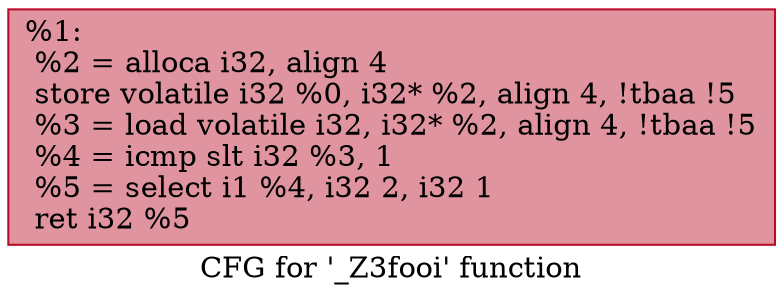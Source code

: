 digraph "CFG for '_Z3fooi' function" {
	label="CFG for '_Z3fooi' function";

	Node0x57246858a610 [shape=record,color="#b70d28ff", style=filled, fillcolor="#b70d2870",label="{%1:\l  %2 = alloca i32, align 4\l  store volatile i32 %0, i32* %2, align 4, !tbaa !5\l  %3 = load volatile i32, i32* %2, align 4, !tbaa !5\l  %4 = icmp slt i32 %3, 1\l  %5 = select i1 %4, i32 2, i32 1\l  ret i32 %5\l}"];
}
